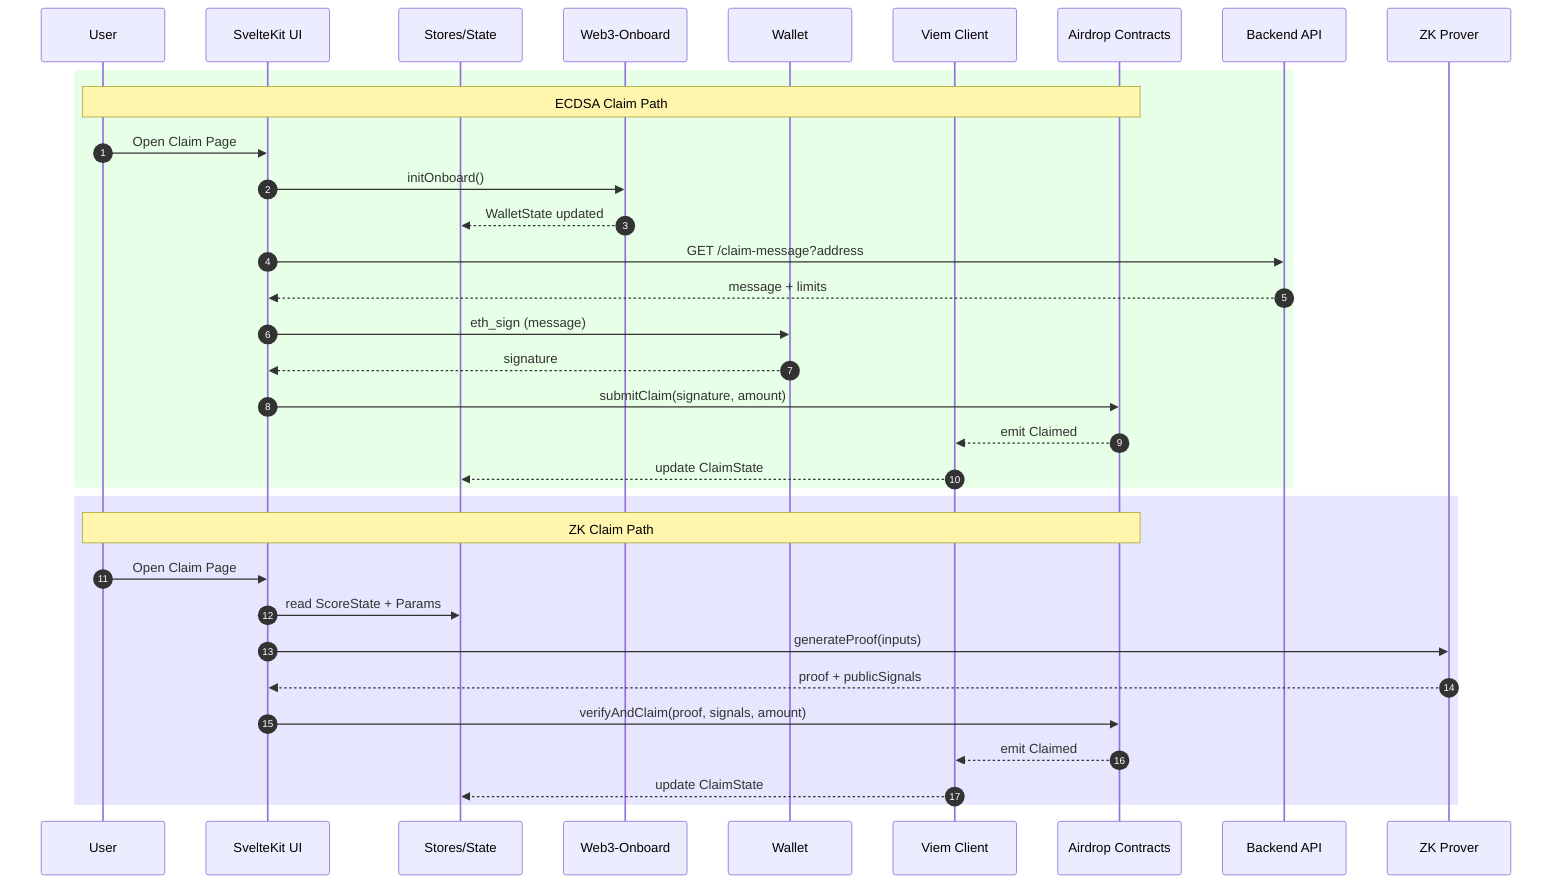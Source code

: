 %% Mermaid sequence diagram for ECDSA and ZK claim flows

sequenceDiagram
  autonumber
  participant U as User
  participant UI as SvelteKit UI
  participant ST as Stores/State
  participant OB as Web3-Onboard
  participant W as Wallet
  participant VC as Viem Client
  participant SC as Airdrop Contracts
  participant BE as Backend API
  participant PR as ZK Prover

  rect rgb(230,255,230)
    Note over U,SC: ECDSA Claim Path
    U->>UI: Open Claim Page
    UI->>OB: initOnboard()
    OB-->>ST: WalletState updated
    UI->>BE: GET /claim-message?address
    BE-->>UI: message + limits
    UI->>W: eth_sign (message)
    W-->>UI: signature
    UI->>SC: submitClaim(signature, amount)
    SC-->>VC: emit Claimed
    VC-->>ST: update ClaimState
  end

  rect rgb(230,230,255)
    Note over U,SC: ZK Claim Path
    U->>UI: Open Claim Page
    UI->>ST: read ScoreState + Params
    UI->>PR: generateProof(inputs)
    PR-->>UI: proof + publicSignals
    UI->>SC: verifyAndClaim(proof, signals, amount)
    SC-->>VC: emit Claimed
    VC-->>ST: update ClaimState
  end